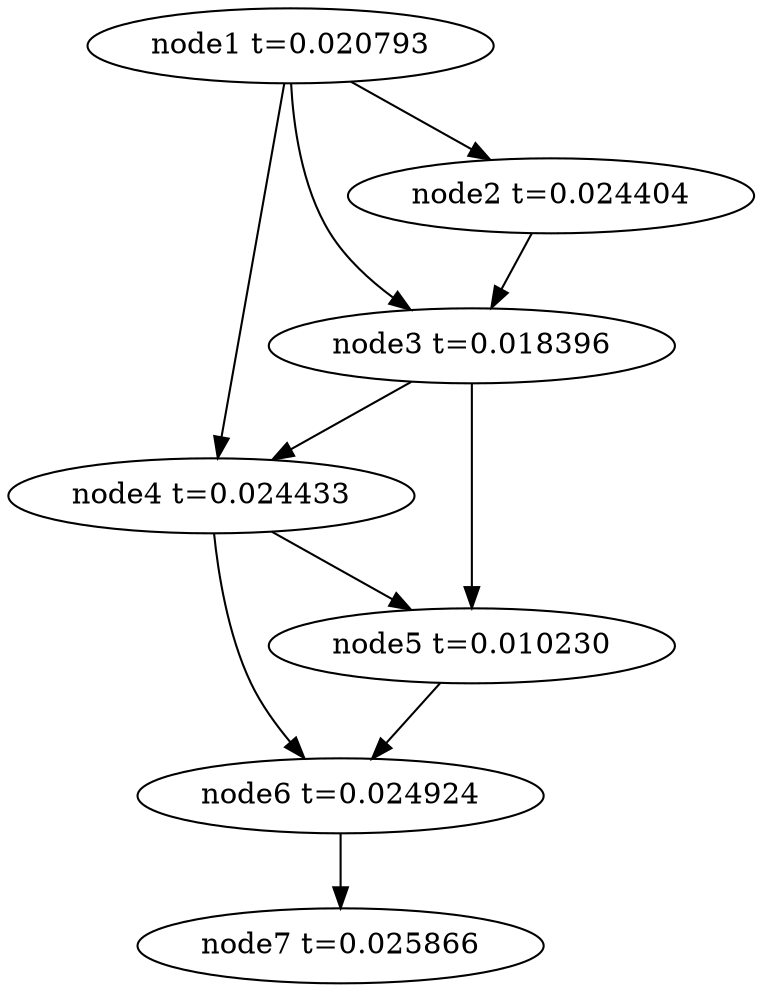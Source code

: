 digraph g{
	node7[label="node7 t=0.025866"]
	node6 -> node7
	node6[label="node6 t=0.024924"];
	node5 -> node6
	node5[label="node5 t=0.010230"];
	node4 -> node6
	node4 -> node5
	node4[label="node4 t=0.024433"];
	node3 -> node5
	node3 -> node4
	node3[label="node3 t=0.018396"];
	node2 -> node3
	node2[label="node2 t=0.024404"];
	node1 -> node4
	node1 -> node3
	node1 -> node2
	node1[label="node1 t=0.020793"];
}
